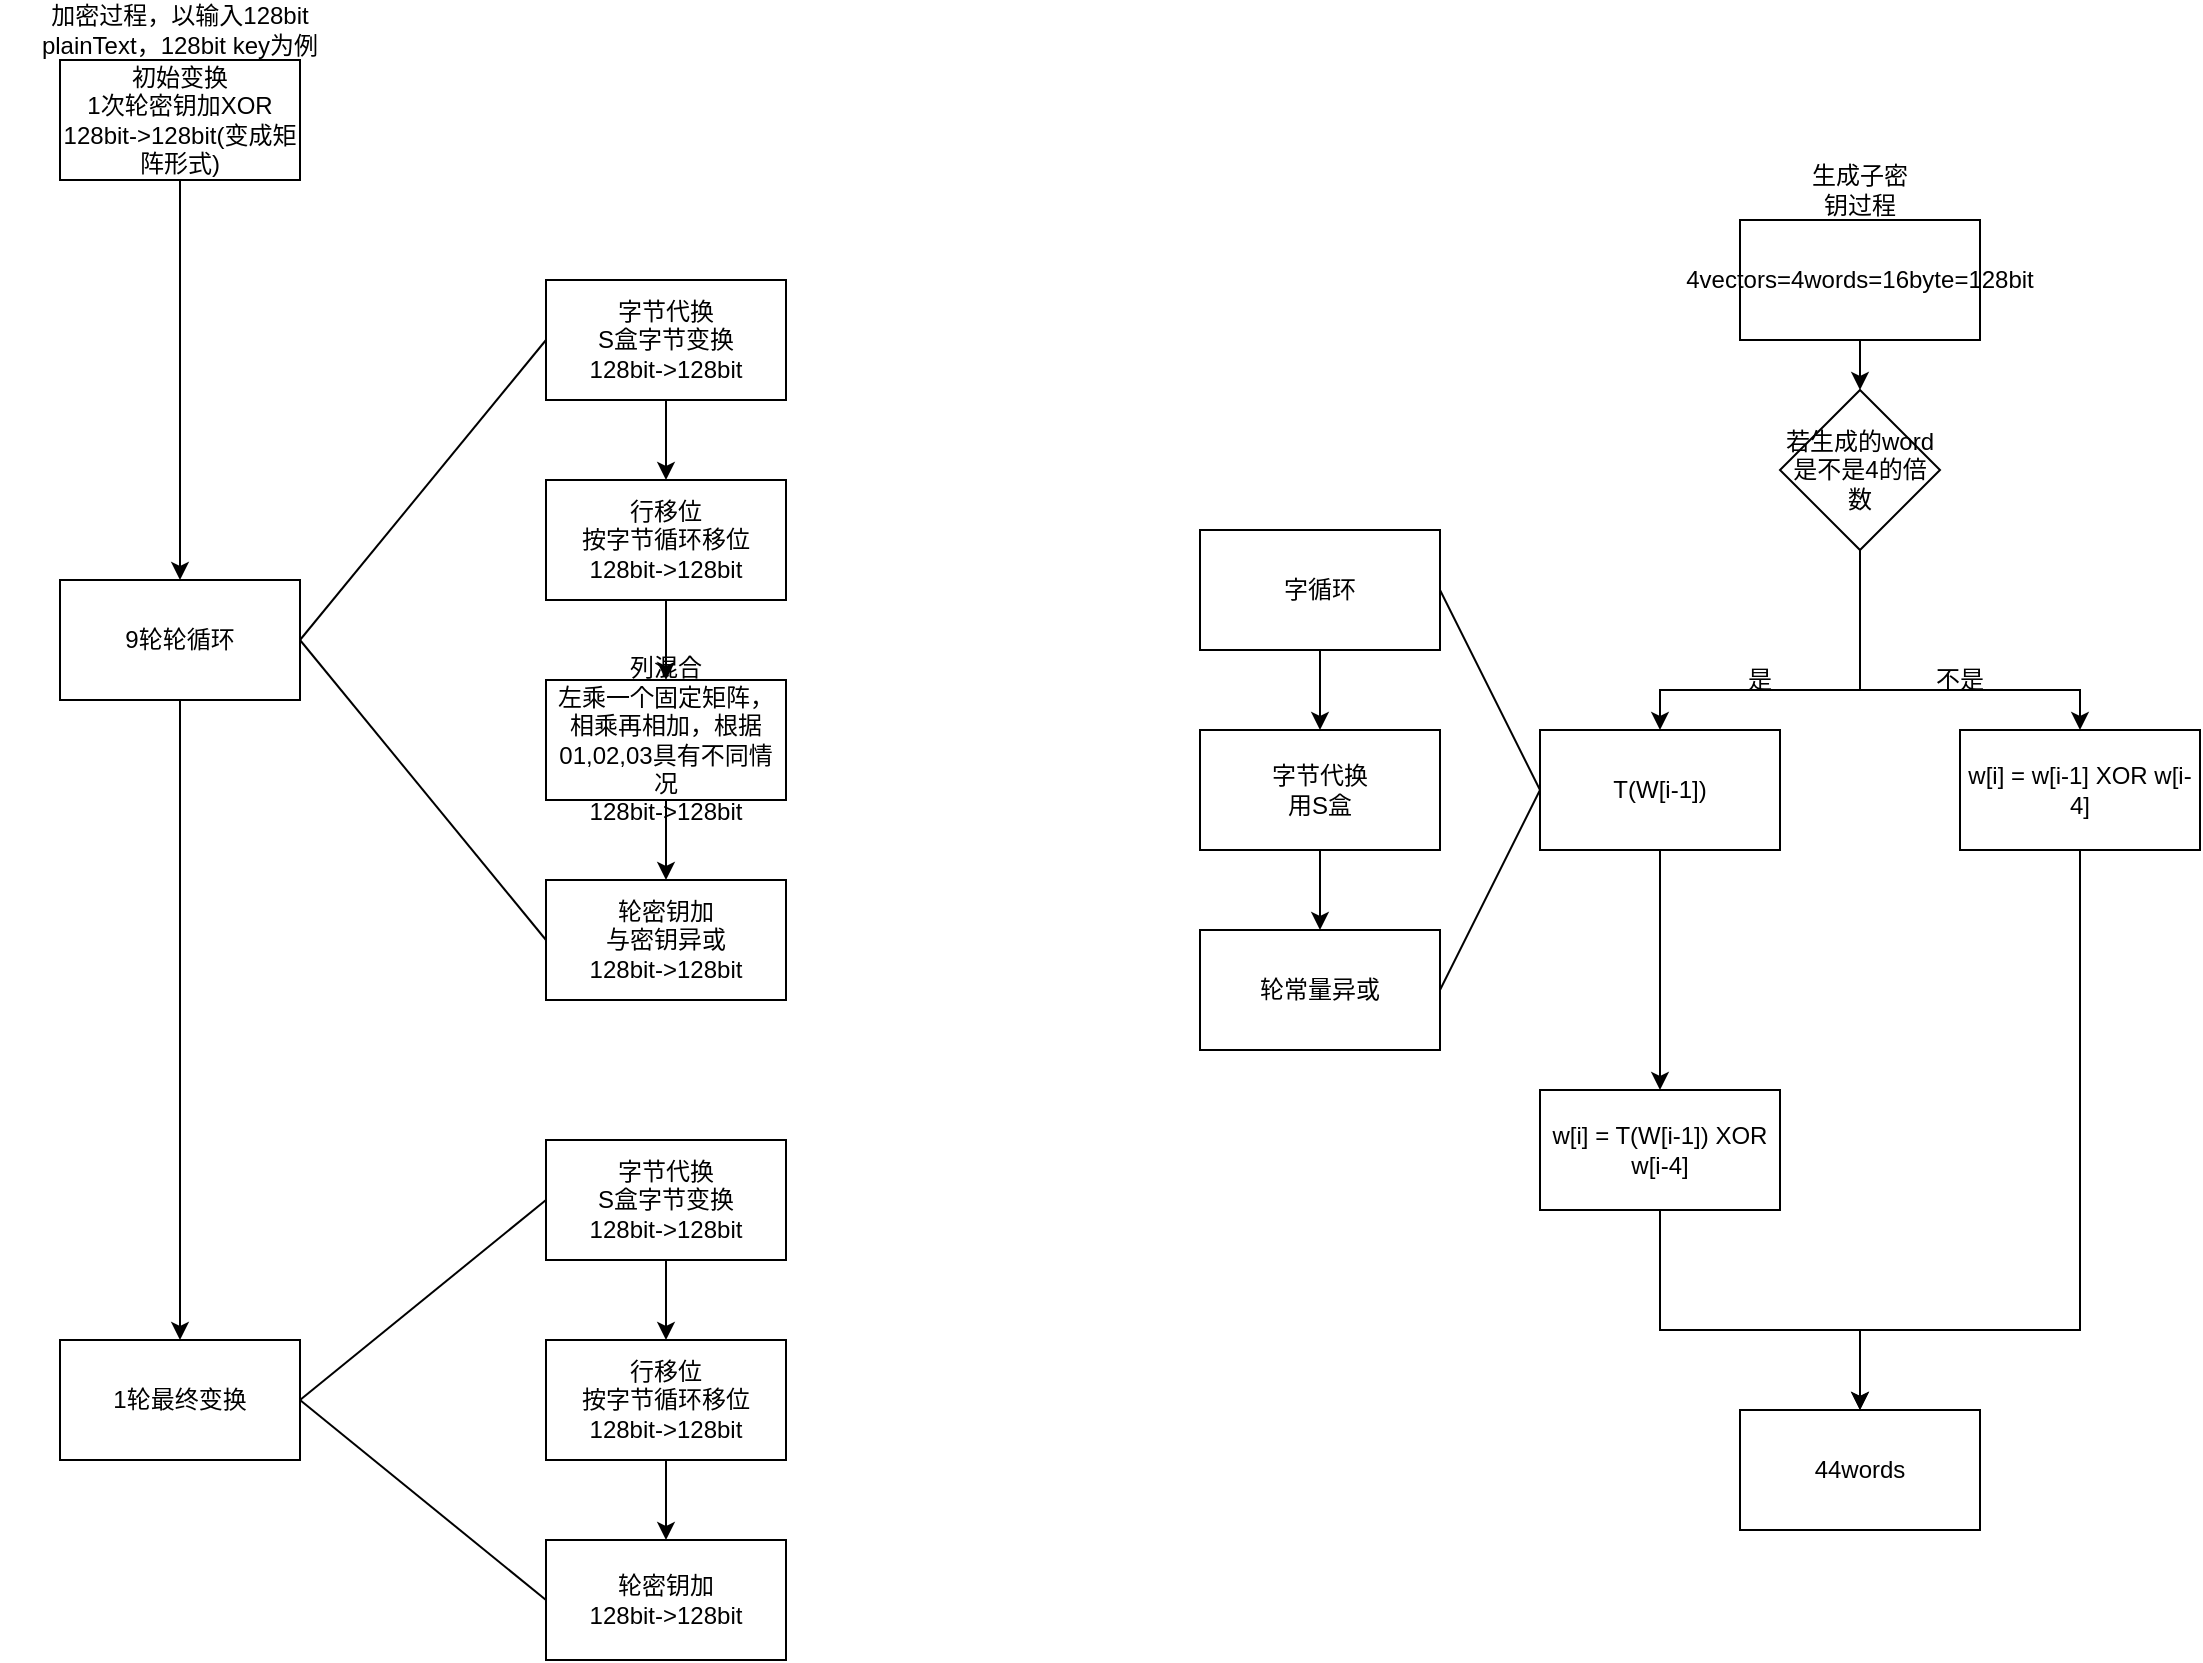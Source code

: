 <mxfile version="17.1.0" type="github">
  <diagram id="cqzonG41QX5fW-I68F4_" name="Page-1">
    <mxGraphModel dx="946" dy="557" grid="1" gridSize="10" guides="1" tooltips="1" connect="1" arrows="1" fold="1" page="1" pageScale="1" pageWidth="850" pageHeight="1100" math="0" shadow="0">
      <root>
        <mxCell id="0" />
        <mxCell id="1" parent="0" />
        <mxCell id="-XoX3T9-vUoqO6nSMwP--1" value="初始变换&lt;br&gt;1次轮密钥加XOR&lt;br&gt;128bit-&amp;gt;128bit(变成矩阵形式)" style="rounded=0;whiteSpace=wrap;html=1;" vertex="1" parent="1">
          <mxGeometry x="120" y="70" width="120" height="60" as="geometry" />
        </mxCell>
        <mxCell id="-XoX3T9-vUoqO6nSMwP--2" value="加密过程，以输入128bit plainText，128bit key为例" style="text;html=1;strokeColor=none;fillColor=none;align=center;verticalAlign=middle;whiteSpace=wrap;rounded=0;" vertex="1" parent="1">
          <mxGeometry x="90" y="40" width="180" height="30" as="geometry" />
        </mxCell>
        <mxCell id="-XoX3T9-vUoqO6nSMwP--15" value="" style="edgeStyle=orthogonalEdgeStyle;rounded=0;orthogonalLoop=1;jettySize=auto;html=1;" edge="1" parent="1" source="-XoX3T9-vUoqO6nSMwP--3" target="-XoX3T9-vUoqO6nSMwP--14">
          <mxGeometry relative="1" as="geometry" />
        </mxCell>
        <mxCell id="-XoX3T9-vUoqO6nSMwP--3" value="9轮轮循环" style="rounded=0;whiteSpace=wrap;html=1;" vertex="1" parent="1">
          <mxGeometry x="120" y="330" width="120" height="60" as="geometry" />
        </mxCell>
        <mxCell id="-XoX3T9-vUoqO6nSMwP--18" value="" style="edgeStyle=orthogonalEdgeStyle;rounded=0;orthogonalLoop=1;jettySize=auto;html=1;" edge="1" parent="1" source="-XoX3T9-vUoqO6nSMwP--5" target="-XoX3T9-vUoqO6nSMwP--6">
          <mxGeometry relative="1" as="geometry" />
        </mxCell>
        <mxCell id="-XoX3T9-vUoqO6nSMwP--5" value="字节代换&lt;br&gt;S盒字节变换&lt;br&gt;128bit-&amp;gt;128bit" style="rounded=0;whiteSpace=wrap;html=1;" vertex="1" parent="1">
          <mxGeometry x="363" y="180" width="120" height="60" as="geometry" />
        </mxCell>
        <mxCell id="-XoX3T9-vUoqO6nSMwP--19" value="" style="edgeStyle=orthogonalEdgeStyle;rounded=0;orthogonalLoop=1;jettySize=auto;html=1;" edge="1" parent="1" source="-XoX3T9-vUoqO6nSMwP--6" target="-XoX3T9-vUoqO6nSMwP--7">
          <mxGeometry relative="1" as="geometry" />
        </mxCell>
        <mxCell id="-XoX3T9-vUoqO6nSMwP--6" value="行移位&lt;br&gt;按字节循环移位&lt;br&gt;128bit-&amp;gt;128bit" style="rounded=0;whiteSpace=wrap;html=1;" vertex="1" parent="1">
          <mxGeometry x="363" y="280" width="120" height="60" as="geometry" />
        </mxCell>
        <mxCell id="-XoX3T9-vUoqO6nSMwP--20" value="" style="edgeStyle=orthogonalEdgeStyle;rounded=0;orthogonalLoop=1;jettySize=auto;html=1;" edge="1" parent="1" source="-XoX3T9-vUoqO6nSMwP--7" target="-XoX3T9-vUoqO6nSMwP--8">
          <mxGeometry relative="1" as="geometry" />
        </mxCell>
        <mxCell id="-XoX3T9-vUoqO6nSMwP--7" value="列混合&lt;br&gt;左乘一个固定矩阵，相乘再相加，根据01,02,03具有不同情况&lt;br&gt;128bit-&amp;gt;128bit" style="rounded=0;whiteSpace=wrap;html=1;" vertex="1" parent="1">
          <mxGeometry x="363" y="380" width="120" height="60" as="geometry" />
        </mxCell>
        <mxCell id="-XoX3T9-vUoqO6nSMwP--8" value="轮密钥加&lt;br&gt;与密钥异或&lt;br&gt;128bit-&amp;gt;128bit" style="rounded=0;whiteSpace=wrap;html=1;" vertex="1" parent="1">
          <mxGeometry x="363" y="480" width="120" height="60" as="geometry" />
        </mxCell>
        <mxCell id="-XoX3T9-vUoqO6nSMwP--23" value="" style="edgeStyle=orthogonalEdgeStyle;rounded=0;orthogonalLoop=1;jettySize=auto;html=1;" edge="1" parent="1" source="-XoX3T9-vUoqO6nSMwP--9" target="-XoX3T9-vUoqO6nSMwP--10">
          <mxGeometry relative="1" as="geometry" />
        </mxCell>
        <mxCell id="-XoX3T9-vUoqO6nSMwP--9" value="字节代换&lt;br&gt;S盒字节变换&lt;br&gt;128bit-&amp;gt;128bit" style="rounded=0;whiteSpace=wrap;html=1;" vertex="1" parent="1">
          <mxGeometry x="363" y="610" width="120" height="60" as="geometry" />
        </mxCell>
        <mxCell id="-XoX3T9-vUoqO6nSMwP--24" value="" style="edgeStyle=orthogonalEdgeStyle;rounded=0;orthogonalLoop=1;jettySize=auto;html=1;" edge="1" parent="1" source="-XoX3T9-vUoqO6nSMwP--10" target="-XoX3T9-vUoqO6nSMwP--12">
          <mxGeometry relative="1" as="geometry" />
        </mxCell>
        <mxCell id="-XoX3T9-vUoqO6nSMwP--10" value="行移位&lt;br&gt;按字节循环移位&lt;br&gt;128bit-&amp;gt;128bit" style="rounded=0;whiteSpace=wrap;html=1;" vertex="1" parent="1">
          <mxGeometry x="363" y="710" width="120" height="60" as="geometry" />
        </mxCell>
        <mxCell id="-XoX3T9-vUoqO6nSMwP--12" value="轮密钥加&lt;br&gt;128bit-&amp;gt;128bit" style="rounded=0;whiteSpace=wrap;html=1;" vertex="1" parent="1">
          <mxGeometry x="363" y="810" width="120" height="60" as="geometry" />
        </mxCell>
        <mxCell id="-XoX3T9-vUoqO6nSMwP--13" value="" style="endArrow=classic;html=1;rounded=0;entryX=0.5;entryY=0;entryDx=0;entryDy=0;exitX=0.5;exitY=1;exitDx=0;exitDy=0;" edge="1" parent="1" source="-XoX3T9-vUoqO6nSMwP--1" target="-XoX3T9-vUoqO6nSMwP--3">
          <mxGeometry width="50" height="50" relative="1" as="geometry">
            <mxPoint x="180" y="160" as="sourcePoint" />
            <mxPoint x="450" y="310" as="targetPoint" />
          </mxGeometry>
        </mxCell>
        <mxCell id="-XoX3T9-vUoqO6nSMwP--14" value="&lt;span&gt;1轮最终变换&lt;/span&gt;" style="rounded=0;whiteSpace=wrap;html=1;" vertex="1" parent="1">
          <mxGeometry x="120" y="710" width="120" height="60" as="geometry" />
        </mxCell>
        <mxCell id="-XoX3T9-vUoqO6nSMwP--16" value="" style="endArrow=none;html=1;rounded=0;exitX=1;exitY=0.5;exitDx=0;exitDy=0;entryX=0;entryY=0.5;entryDx=0;entryDy=0;" edge="1" parent="1" source="-XoX3T9-vUoqO6nSMwP--3" target="-XoX3T9-vUoqO6nSMwP--5">
          <mxGeometry width="50" height="50" relative="1" as="geometry">
            <mxPoint x="400" y="390" as="sourcePoint" />
            <mxPoint x="450" y="340" as="targetPoint" />
          </mxGeometry>
        </mxCell>
        <mxCell id="-XoX3T9-vUoqO6nSMwP--17" value="" style="endArrow=none;html=1;rounded=0;exitX=1;exitY=0.5;exitDx=0;exitDy=0;entryX=0;entryY=0.5;entryDx=0;entryDy=0;" edge="1" parent="1" source="-XoX3T9-vUoqO6nSMwP--3" target="-XoX3T9-vUoqO6nSMwP--8">
          <mxGeometry width="50" height="50" relative="1" as="geometry">
            <mxPoint x="400" y="500" as="sourcePoint" />
            <mxPoint x="450" y="450" as="targetPoint" />
          </mxGeometry>
        </mxCell>
        <mxCell id="-XoX3T9-vUoqO6nSMwP--21" value="" style="endArrow=none;html=1;rounded=0;exitX=1;exitY=0.5;exitDx=0;exitDy=0;entryX=0;entryY=0.5;entryDx=0;entryDy=0;" edge="1" parent="1" source="-XoX3T9-vUoqO6nSMwP--14" target="-XoX3T9-vUoqO6nSMwP--9">
          <mxGeometry width="50" height="50" relative="1" as="geometry">
            <mxPoint x="400" y="660" as="sourcePoint" />
            <mxPoint x="450" y="610" as="targetPoint" />
          </mxGeometry>
        </mxCell>
        <mxCell id="-XoX3T9-vUoqO6nSMwP--22" value="" style="endArrow=none;html=1;rounded=0;exitX=1;exitY=0.5;exitDx=0;exitDy=0;entryX=0;entryY=0.5;entryDx=0;entryDy=0;" edge="1" parent="1" source="-XoX3T9-vUoqO6nSMwP--14" target="-XoX3T9-vUoqO6nSMwP--12">
          <mxGeometry width="50" height="50" relative="1" as="geometry">
            <mxPoint x="400" y="660" as="sourcePoint" />
            <mxPoint x="450" y="610" as="targetPoint" />
          </mxGeometry>
        </mxCell>
        <mxCell id="-XoX3T9-vUoqO6nSMwP--25" value="w[i] = T(W[i-1]) XOR w[i-4]" style="rounded=0;whiteSpace=wrap;html=1;" vertex="1" parent="1">
          <mxGeometry x="860" y="585" width="120" height="60" as="geometry" />
        </mxCell>
        <mxCell id="-XoX3T9-vUoqO6nSMwP--26" value="T(W[i-1])" style="rounded=0;whiteSpace=wrap;html=1;" vertex="1" parent="1">
          <mxGeometry x="860" y="405" width="120" height="60" as="geometry" />
        </mxCell>
        <mxCell id="-XoX3T9-vUoqO6nSMwP--27" value="生成子密钥过程" style="text;html=1;strokeColor=none;fillColor=none;align=center;verticalAlign=middle;whiteSpace=wrap;rounded=0;" vertex="1" parent="1">
          <mxGeometry x="990" y="120" width="60" height="30" as="geometry" />
        </mxCell>
        <mxCell id="-XoX3T9-vUoqO6nSMwP--28" value="若生成的word是不是4的倍数" style="rhombus;whiteSpace=wrap;html=1;" vertex="1" parent="1">
          <mxGeometry x="980" y="235" width="80" height="80" as="geometry" />
        </mxCell>
        <mxCell id="-XoX3T9-vUoqO6nSMwP--29" value="w[i] = w[i-1] XOR w[i-4]" style="rounded=0;whiteSpace=wrap;html=1;" vertex="1" parent="1">
          <mxGeometry x="1070" y="405" width="120" height="60" as="geometry" />
        </mxCell>
        <mxCell id="-XoX3T9-vUoqO6nSMwP--35" value="" style="edgeStyle=orthogonalEdgeStyle;rounded=0;orthogonalLoop=1;jettySize=auto;html=1;" edge="1" parent="1" source="-XoX3T9-vUoqO6nSMwP--30" target="-XoX3T9-vUoqO6nSMwP--31">
          <mxGeometry relative="1" as="geometry" />
        </mxCell>
        <mxCell id="-XoX3T9-vUoqO6nSMwP--30" value="字循环" style="rounded=0;whiteSpace=wrap;html=1;" vertex="1" parent="1">
          <mxGeometry x="690" y="305" width="120" height="60" as="geometry" />
        </mxCell>
        <mxCell id="-XoX3T9-vUoqO6nSMwP--36" value="" style="edgeStyle=orthogonalEdgeStyle;rounded=0;orthogonalLoop=1;jettySize=auto;html=1;" edge="1" parent="1" source="-XoX3T9-vUoqO6nSMwP--31" target="-XoX3T9-vUoqO6nSMwP--32">
          <mxGeometry relative="1" as="geometry" />
        </mxCell>
        <mxCell id="-XoX3T9-vUoqO6nSMwP--31" value="字节代换&lt;br&gt;用S盒" style="rounded=0;whiteSpace=wrap;html=1;" vertex="1" parent="1">
          <mxGeometry x="690" y="405" width="120" height="60" as="geometry" />
        </mxCell>
        <mxCell id="-XoX3T9-vUoqO6nSMwP--32" value="轮常量异或" style="rounded=0;whiteSpace=wrap;html=1;" vertex="1" parent="1">
          <mxGeometry x="690" y="505" width="120" height="60" as="geometry" />
        </mxCell>
        <mxCell id="-XoX3T9-vUoqO6nSMwP--33" value="" style="endArrow=none;html=1;rounded=0;exitX=0;exitY=0.5;exitDx=0;exitDy=0;entryX=1;entryY=0.5;entryDx=0;entryDy=0;" edge="1" parent="1" source="-XoX3T9-vUoqO6nSMwP--26" target="-XoX3T9-vUoqO6nSMwP--30">
          <mxGeometry width="50" height="50" relative="1" as="geometry">
            <mxPoint x="700" y="385" as="sourcePoint" />
            <mxPoint x="750" y="335" as="targetPoint" />
          </mxGeometry>
        </mxCell>
        <mxCell id="-XoX3T9-vUoqO6nSMwP--34" value="" style="endArrow=none;html=1;rounded=0;exitX=0;exitY=0.5;exitDx=0;exitDy=0;entryX=1;entryY=0.5;entryDx=0;entryDy=0;" edge="1" parent="1" source="-XoX3T9-vUoqO6nSMwP--26" target="-XoX3T9-vUoqO6nSMwP--32">
          <mxGeometry width="50" height="50" relative="1" as="geometry">
            <mxPoint x="800" y="475" as="sourcePoint" />
            <mxPoint x="750" y="335" as="targetPoint" />
          </mxGeometry>
        </mxCell>
        <mxCell id="-XoX3T9-vUoqO6nSMwP--40" value="" style="endArrow=classic;html=1;rounded=0;exitX=0.5;exitY=1;exitDx=0;exitDy=0;entryX=0.5;entryY=0;entryDx=0;entryDy=0;" edge="1" parent="1" source="-XoX3T9-vUoqO6nSMwP--28" target="-XoX3T9-vUoqO6nSMwP--26">
          <mxGeometry width="50" height="50" relative="1" as="geometry">
            <mxPoint x="700" y="475" as="sourcePoint" />
            <mxPoint x="920" y="385" as="targetPoint" />
            <Array as="points">
              <mxPoint x="1020" y="385" />
              <mxPoint x="920" y="385" />
            </Array>
          </mxGeometry>
        </mxCell>
        <mxCell id="-XoX3T9-vUoqO6nSMwP--41" value="" style="endArrow=classic;html=1;rounded=0;exitX=0.5;exitY=1;exitDx=0;exitDy=0;entryX=0.5;entryY=0;entryDx=0;entryDy=0;" edge="1" parent="1" source="-XoX3T9-vUoqO6nSMwP--28" target="-XoX3T9-vUoqO6nSMwP--29">
          <mxGeometry width="50" height="50" relative="1" as="geometry">
            <mxPoint x="700" y="425" as="sourcePoint" />
            <mxPoint x="1090" y="335" as="targetPoint" />
            <Array as="points">
              <mxPoint x="1020" y="385" />
              <mxPoint x="1130" y="385" />
            </Array>
          </mxGeometry>
        </mxCell>
        <mxCell id="-XoX3T9-vUoqO6nSMwP--42" value="" style="endArrow=classic;html=1;rounded=0;exitX=0.5;exitY=1;exitDx=0;exitDy=0;entryX=0.5;entryY=0;entryDx=0;entryDy=0;" edge="1" parent="1" source="-XoX3T9-vUoqO6nSMwP--26" target="-XoX3T9-vUoqO6nSMwP--25">
          <mxGeometry width="50" height="50" relative="1" as="geometry">
            <mxPoint x="900" y="575" as="sourcePoint" />
            <mxPoint x="950" y="525" as="targetPoint" />
          </mxGeometry>
        </mxCell>
        <mxCell id="-XoX3T9-vUoqO6nSMwP--47" value="" style="edgeStyle=orthogonalEdgeStyle;rounded=0;orthogonalLoop=1;jettySize=auto;html=1;" edge="1" parent="1" source="-XoX3T9-vUoqO6nSMwP--43" target="-XoX3T9-vUoqO6nSMwP--28">
          <mxGeometry relative="1" as="geometry" />
        </mxCell>
        <mxCell id="-XoX3T9-vUoqO6nSMwP--43" value="4vectors=4words=16byte=128bit" style="rounded=0;whiteSpace=wrap;html=1;" vertex="1" parent="1">
          <mxGeometry x="960" y="150" width="120" height="60" as="geometry" />
        </mxCell>
        <mxCell id="-XoX3T9-vUoqO6nSMwP--44" value="44words" style="rounded=0;whiteSpace=wrap;html=1;" vertex="1" parent="1">
          <mxGeometry x="960" y="745" width="120" height="60" as="geometry" />
        </mxCell>
        <mxCell id="-XoX3T9-vUoqO6nSMwP--45" value="" style="endArrow=classic;html=1;rounded=0;exitX=0.5;exitY=1;exitDx=0;exitDy=0;entryX=0.5;entryY=0;entryDx=0;entryDy=0;" edge="1" parent="1" source="-XoX3T9-vUoqO6nSMwP--25" target="-XoX3T9-vUoqO6nSMwP--44">
          <mxGeometry width="50" height="50" relative="1" as="geometry">
            <mxPoint x="900" y="685" as="sourcePoint" />
            <mxPoint x="950" y="635" as="targetPoint" />
            <Array as="points">
              <mxPoint x="920" y="705" />
              <mxPoint x="1020" y="705" />
            </Array>
          </mxGeometry>
        </mxCell>
        <mxCell id="-XoX3T9-vUoqO6nSMwP--46" value="" style="endArrow=classic;html=1;rounded=0;exitX=0.5;exitY=1;exitDx=0;exitDy=0;entryX=0.5;entryY=0;entryDx=0;entryDy=0;" edge="1" parent="1" source="-XoX3T9-vUoqO6nSMwP--29" target="-XoX3T9-vUoqO6nSMwP--44">
          <mxGeometry width="50" height="50" relative="1" as="geometry">
            <mxPoint x="900" y="685" as="sourcePoint" />
            <mxPoint x="950" y="635" as="targetPoint" />
            <Array as="points">
              <mxPoint x="1130" y="705" />
              <mxPoint x="1020" y="705" />
            </Array>
          </mxGeometry>
        </mxCell>
        <mxCell id="-XoX3T9-vUoqO6nSMwP--48" value="是" style="text;html=1;strokeColor=none;fillColor=none;align=center;verticalAlign=middle;whiteSpace=wrap;rounded=0;" vertex="1" parent="1">
          <mxGeometry x="940" y="365" width="60" height="30" as="geometry" />
        </mxCell>
        <mxCell id="-XoX3T9-vUoqO6nSMwP--49" value="不是" style="text;html=1;strokeColor=none;fillColor=none;align=center;verticalAlign=middle;whiteSpace=wrap;rounded=0;" vertex="1" parent="1">
          <mxGeometry x="1040" y="365" width="60" height="30" as="geometry" />
        </mxCell>
      </root>
    </mxGraphModel>
  </diagram>
</mxfile>
